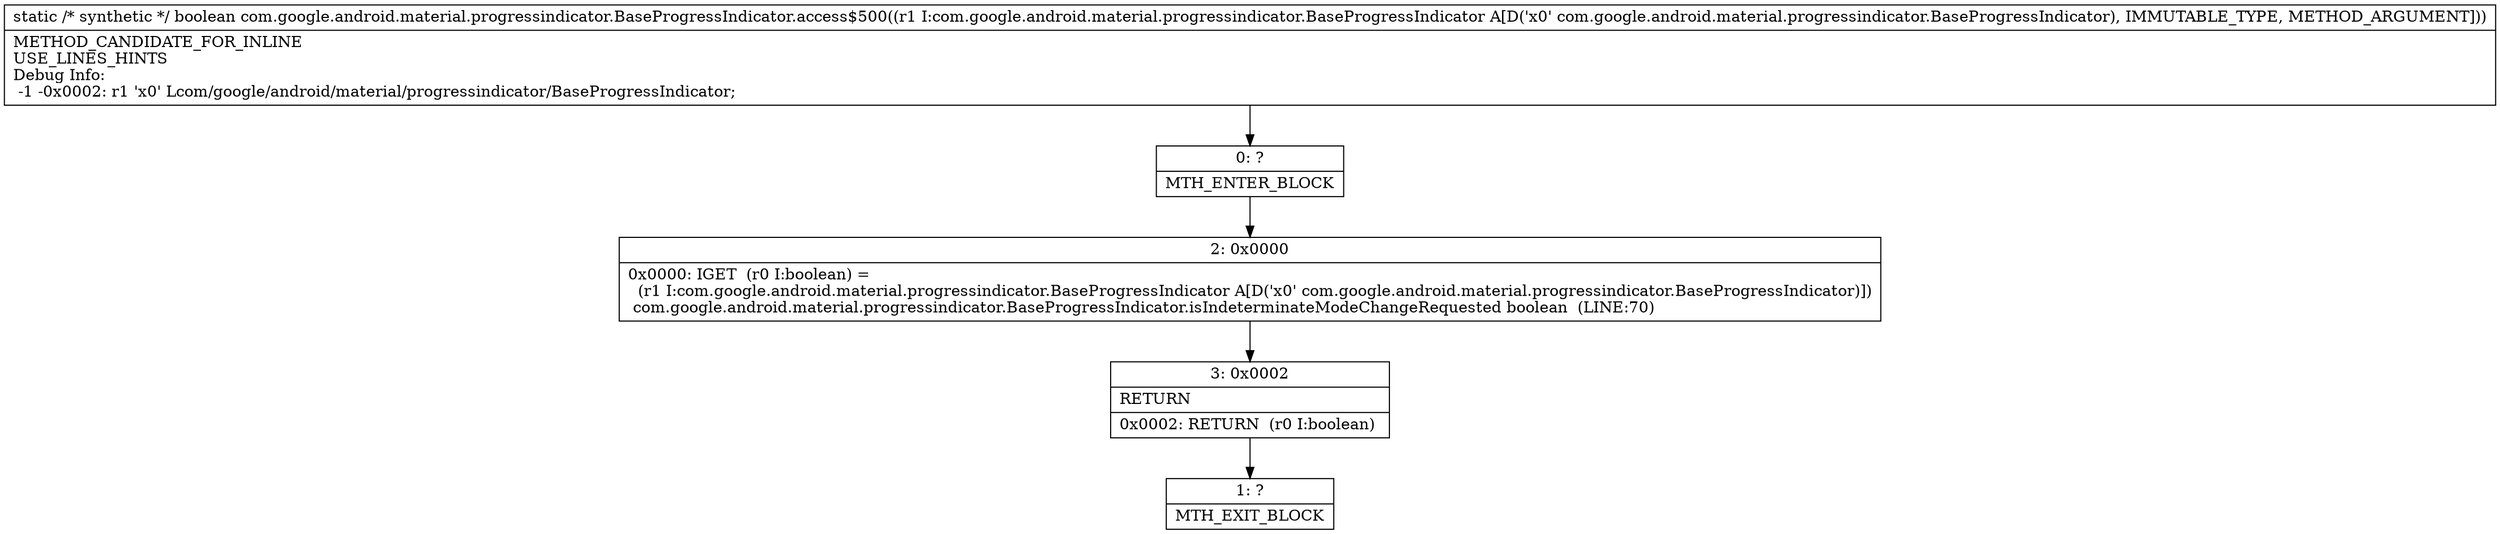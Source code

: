 digraph "CFG forcom.google.android.material.progressindicator.BaseProgressIndicator.access$500(Lcom\/google\/android\/material\/progressindicator\/BaseProgressIndicator;)Z" {
Node_0 [shape=record,label="{0\:\ ?|MTH_ENTER_BLOCK\l}"];
Node_2 [shape=record,label="{2\:\ 0x0000|0x0000: IGET  (r0 I:boolean) = \l  (r1 I:com.google.android.material.progressindicator.BaseProgressIndicator A[D('x0' com.google.android.material.progressindicator.BaseProgressIndicator)])\l com.google.android.material.progressindicator.BaseProgressIndicator.isIndeterminateModeChangeRequested boolean  (LINE:70)\l}"];
Node_3 [shape=record,label="{3\:\ 0x0002|RETURN\l|0x0002: RETURN  (r0 I:boolean) \l}"];
Node_1 [shape=record,label="{1\:\ ?|MTH_EXIT_BLOCK\l}"];
MethodNode[shape=record,label="{static \/* synthetic *\/ boolean com.google.android.material.progressindicator.BaseProgressIndicator.access$500((r1 I:com.google.android.material.progressindicator.BaseProgressIndicator A[D('x0' com.google.android.material.progressindicator.BaseProgressIndicator), IMMUTABLE_TYPE, METHOD_ARGUMENT]))  | METHOD_CANDIDATE_FOR_INLINE\lUSE_LINES_HINTS\lDebug Info:\l  \-1 \-0x0002: r1 'x0' Lcom\/google\/android\/material\/progressindicator\/BaseProgressIndicator;\l}"];
MethodNode -> Node_0;Node_0 -> Node_2;
Node_2 -> Node_3;
Node_3 -> Node_1;
}

